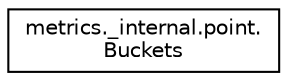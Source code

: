 digraph "Graphical Class Hierarchy"
{
 // LATEX_PDF_SIZE
  edge [fontname="Helvetica",fontsize="10",labelfontname="Helvetica",labelfontsize="10"];
  node [fontname="Helvetica",fontsize="10",shape=record];
  rankdir="LR";
  Node0 [label="metrics._internal.point.\lBuckets",height=0.2,width=0.4,color="black", fillcolor="white", style="filled",URL="$classmetrics_1_1__internal_1_1point_1_1Buckets.html",tooltip=" "];
}
